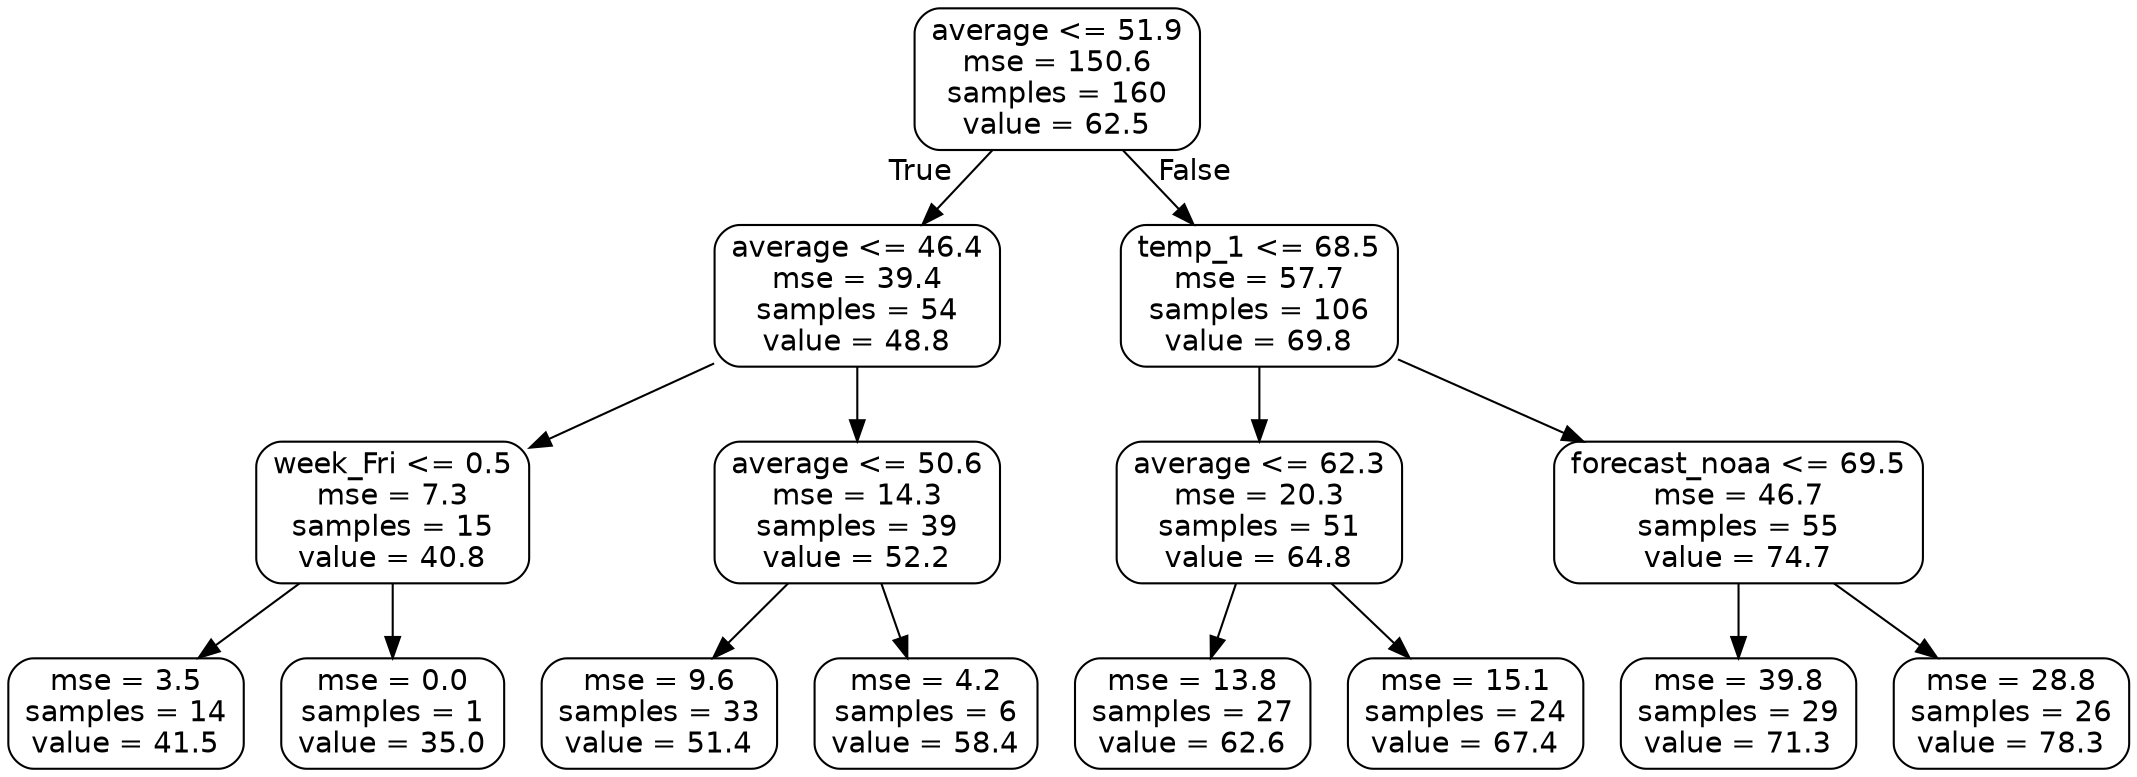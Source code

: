 digraph Tree {
node [shape=box, style="rounded", color="black", fontname=helvetica] ;
edge [fontname=helvetica] ;
0 [label="average <= 51.9\nmse = 150.6\nsamples = 160\nvalue = 62.5"] ;
1 [label="average <= 46.4\nmse = 39.4\nsamples = 54\nvalue = 48.8"] ;
0 -> 1 [labeldistance=2.5, labelangle=45, headlabel="True"] ;
2 [label="week_Fri <= 0.5\nmse = 7.3\nsamples = 15\nvalue = 40.8"] ;
1 -> 2 ;
3 [label="mse = 3.5\nsamples = 14\nvalue = 41.5"] ;
2 -> 3 ;
4 [label="mse = 0.0\nsamples = 1\nvalue = 35.0"] ;
2 -> 4 ;
5 [label="average <= 50.6\nmse = 14.3\nsamples = 39\nvalue = 52.2"] ;
1 -> 5 ;
6 [label="mse = 9.6\nsamples = 33\nvalue = 51.4"] ;
5 -> 6 ;
7 [label="mse = 4.2\nsamples = 6\nvalue = 58.4"] ;
5 -> 7 ;
8 [label="temp_1 <= 68.5\nmse = 57.7\nsamples = 106\nvalue = 69.8"] ;
0 -> 8 [labeldistance=2.5, labelangle=-45, headlabel="False"] ;
9 [label="average <= 62.3\nmse = 20.3\nsamples = 51\nvalue = 64.8"] ;
8 -> 9 ;
10 [label="mse = 13.8\nsamples = 27\nvalue = 62.6"] ;
9 -> 10 ;
11 [label="mse = 15.1\nsamples = 24\nvalue = 67.4"] ;
9 -> 11 ;
12 [label="forecast_noaa <= 69.5\nmse = 46.7\nsamples = 55\nvalue = 74.7"] ;
8 -> 12 ;
13 [label="mse = 39.8\nsamples = 29\nvalue = 71.3"] ;
12 -> 13 ;
14 [label="mse = 28.8\nsamples = 26\nvalue = 78.3"] ;
12 -> 14 ;
}